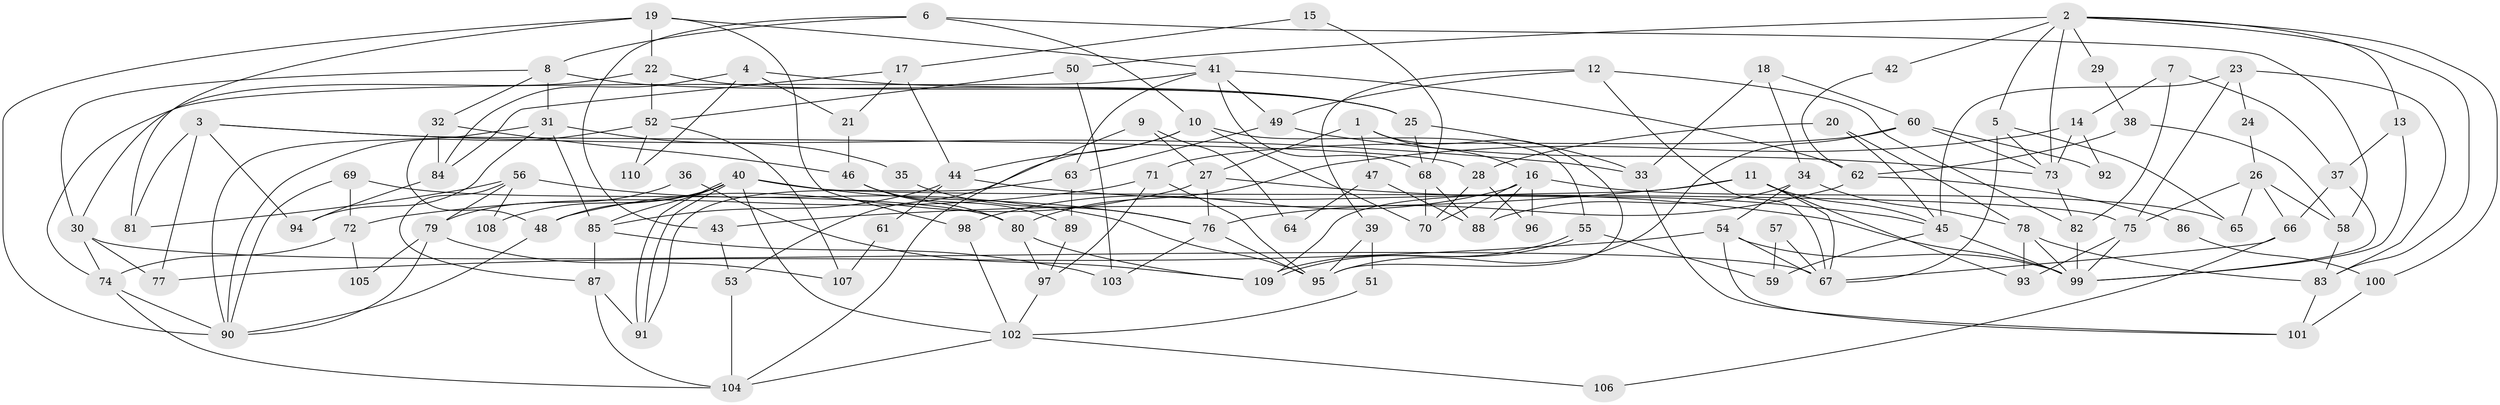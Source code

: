 // coarse degree distribution, {7: 0.13636363636363635, 8: 0.09090909090909091, 4: 0.15151515151515152, 5: 0.19696969696969696, 6: 0.18181818181818182, 3: 0.15151515151515152, 9: 0.030303030303030304, 2: 0.06060606060606061}
// Generated by graph-tools (version 1.1) at 2025/41/03/06/25 10:41:56]
// undirected, 110 vertices, 220 edges
graph export_dot {
graph [start="1"]
  node [color=gray90,style=filled];
  1;
  2;
  3;
  4;
  5;
  6;
  7;
  8;
  9;
  10;
  11;
  12;
  13;
  14;
  15;
  16;
  17;
  18;
  19;
  20;
  21;
  22;
  23;
  24;
  25;
  26;
  27;
  28;
  29;
  30;
  31;
  32;
  33;
  34;
  35;
  36;
  37;
  38;
  39;
  40;
  41;
  42;
  43;
  44;
  45;
  46;
  47;
  48;
  49;
  50;
  51;
  52;
  53;
  54;
  55;
  56;
  57;
  58;
  59;
  60;
  61;
  62;
  63;
  64;
  65;
  66;
  67;
  68;
  69;
  70;
  71;
  72;
  73;
  74;
  75;
  76;
  77;
  78;
  79;
  80;
  81;
  82;
  83;
  84;
  85;
  86;
  87;
  88;
  89;
  90;
  91;
  92;
  93;
  94;
  95;
  96;
  97;
  98;
  99;
  100;
  101;
  102;
  103;
  104;
  105;
  106;
  107;
  108;
  109;
  110;
  1 -- 27;
  1 -- 16;
  1 -- 47;
  1 -- 95;
  2 -- 83;
  2 -- 50;
  2 -- 5;
  2 -- 13;
  2 -- 29;
  2 -- 42;
  2 -- 73;
  2 -- 100;
  3 -- 28;
  3 -- 81;
  3 -- 33;
  3 -- 77;
  3 -- 94;
  4 -- 84;
  4 -- 25;
  4 -- 21;
  4 -- 110;
  5 -- 67;
  5 -- 65;
  5 -- 73;
  6 -- 8;
  6 -- 43;
  6 -- 10;
  6 -- 58;
  7 -- 37;
  7 -- 82;
  7 -- 14;
  8 -- 32;
  8 -- 25;
  8 -- 30;
  8 -- 31;
  9 -- 27;
  9 -- 104;
  9 -- 64;
  10 -- 44;
  10 -- 53;
  10 -- 55;
  10 -- 70;
  11 -- 93;
  11 -- 67;
  11 -- 43;
  11 -- 45;
  11 -- 109;
  12 -- 67;
  12 -- 82;
  12 -- 39;
  12 -- 49;
  13 -- 99;
  13 -- 37;
  14 -- 73;
  14 -- 80;
  14 -- 92;
  15 -- 17;
  15 -- 68;
  16 -- 65;
  16 -- 70;
  16 -- 88;
  16 -- 96;
  16 -- 98;
  17 -- 84;
  17 -- 21;
  17 -- 44;
  18 -- 60;
  18 -- 33;
  18 -- 34;
  19 -- 41;
  19 -- 98;
  19 -- 22;
  19 -- 81;
  19 -- 90;
  20 -- 78;
  20 -- 45;
  20 -- 28;
  21 -- 46;
  22 -- 30;
  22 -- 25;
  22 -- 52;
  23 -- 83;
  23 -- 75;
  23 -- 24;
  23 -- 45;
  24 -- 26;
  25 -- 33;
  25 -- 68;
  26 -- 75;
  26 -- 66;
  26 -- 58;
  26 -- 65;
  27 -- 76;
  27 -- 45;
  27 -- 48;
  28 -- 70;
  28 -- 96;
  29 -- 38;
  30 -- 74;
  30 -- 67;
  30 -- 77;
  31 -- 90;
  31 -- 35;
  31 -- 85;
  31 -- 94;
  32 -- 46;
  32 -- 48;
  32 -- 84;
  33 -- 101;
  34 -- 88;
  34 -- 54;
  34 -- 78;
  35 -- 76;
  36 -- 79;
  36 -- 109;
  37 -- 99;
  37 -- 66;
  38 -- 58;
  38 -- 62;
  39 -- 95;
  39 -- 51;
  40 -- 91;
  40 -- 91;
  40 -- 85;
  40 -- 48;
  40 -- 75;
  40 -- 76;
  40 -- 102;
  40 -- 108;
  41 -- 74;
  41 -- 49;
  41 -- 62;
  41 -- 63;
  41 -- 68;
  42 -- 62;
  43 -- 53;
  44 -- 99;
  44 -- 61;
  44 -- 85;
  45 -- 59;
  45 -- 99;
  46 -- 89;
  46 -- 80;
  47 -- 88;
  47 -- 64;
  48 -- 90;
  49 -- 73;
  49 -- 63;
  50 -- 52;
  50 -- 103;
  51 -- 102;
  52 -- 90;
  52 -- 107;
  52 -- 110;
  53 -- 104;
  54 -- 77;
  54 -- 67;
  54 -- 99;
  54 -- 101;
  55 -- 109;
  55 -- 109;
  55 -- 59;
  56 -- 95;
  56 -- 87;
  56 -- 79;
  56 -- 81;
  56 -- 108;
  57 -- 59;
  57 -- 67;
  58 -- 83;
  60 -- 71;
  60 -- 73;
  60 -- 92;
  60 -- 95;
  61 -- 107;
  62 -- 76;
  62 -- 86;
  63 -- 89;
  63 -- 91;
  66 -- 67;
  66 -- 106;
  68 -- 70;
  68 -- 88;
  69 -- 80;
  69 -- 90;
  69 -- 72;
  71 -- 95;
  71 -- 72;
  71 -- 97;
  72 -- 74;
  72 -- 105;
  73 -- 82;
  74 -- 104;
  74 -- 90;
  75 -- 99;
  75 -- 93;
  76 -- 95;
  76 -- 103;
  78 -- 99;
  78 -- 83;
  78 -- 93;
  79 -- 90;
  79 -- 105;
  79 -- 107;
  80 -- 109;
  80 -- 97;
  82 -- 99;
  83 -- 101;
  84 -- 94;
  85 -- 87;
  85 -- 103;
  86 -- 100;
  87 -- 91;
  87 -- 104;
  89 -- 97;
  97 -- 102;
  98 -- 102;
  100 -- 101;
  102 -- 104;
  102 -- 106;
}
